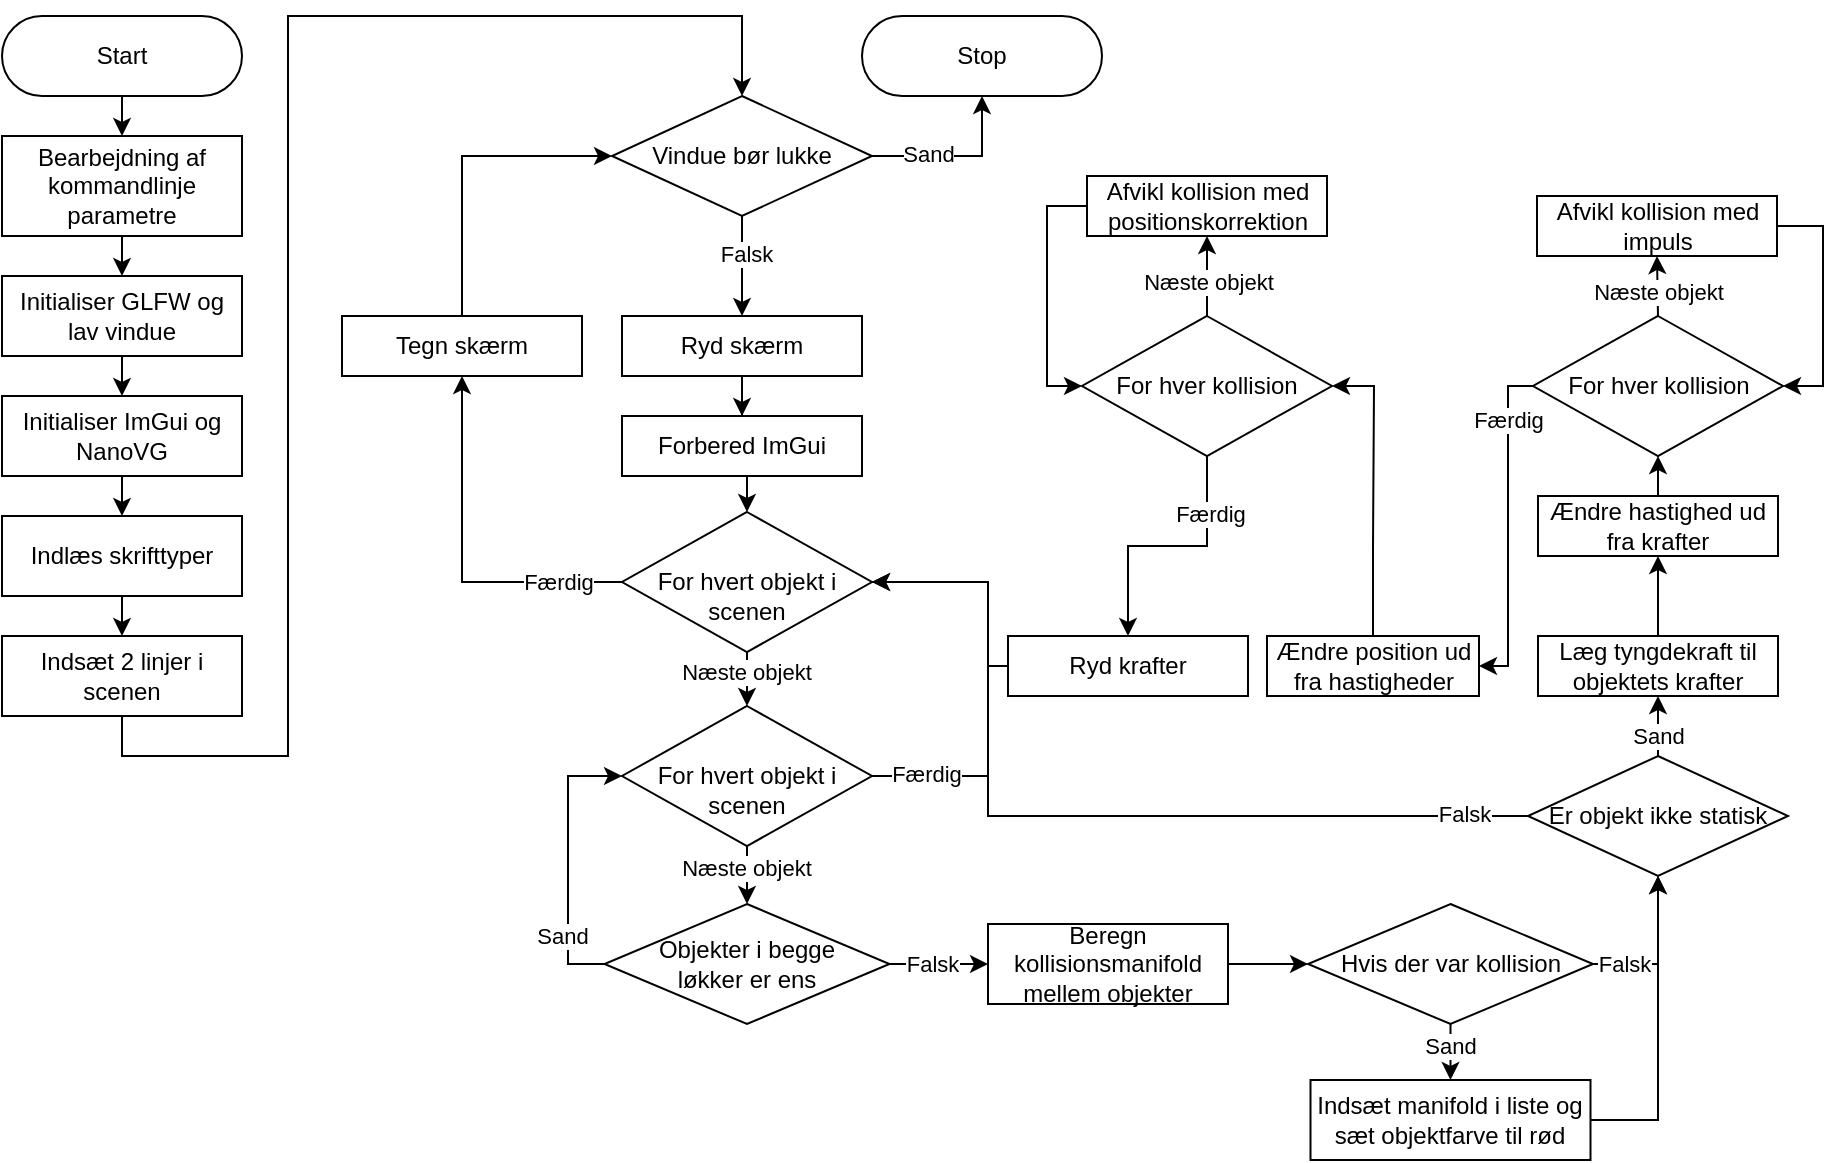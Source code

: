 <mxfile version="14.6.6" type="device"><diagram id="TThn65XxuS0SBs669zWF" name="Page-1"><mxGraphModel dx="1097" dy="860" grid="1" gridSize="10" guides="1" tooltips="1" connect="1" arrows="1" fold="1" page="1" pageScale="1" pageWidth="850" pageHeight="1100" math="0" shadow="0"><root><mxCell id="0"/><mxCell id="1" parent="0"/><mxCell id="Uj8sHksOgGlj0-psQkn8-1" style="edgeStyle=orthogonalEdgeStyle;rounded=0;orthogonalLoop=1;jettySize=auto;html=1;exitX=0.5;exitY=1;exitDx=0;exitDy=0;entryX=0.5;entryY=0;entryDx=0;entryDy=0;" parent="1" source="Uj8sHksOgGlj0-psQkn8-2" target="Uj8sHksOgGlj0-psQkn8-4" edge="1"><mxGeometry relative="1" as="geometry"/></mxCell><mxCell id="Uj8sHksOgGlj0-psQkn8-2" value="Start" style="rounded=1;whiteSpace=wrap;html=1;arcSize=50;" parent="1" vertex="1"><mxGeometry x="107" y="180" width="120" height="40" as="geometry"/></mxCell><mxCell id="Uj8sHksOgGlj0-psQkn8-3" style="edgeStyle=orthogonalEdgeStyle;rounded=0;orthogonalLoop=1;jettySize=auto;html=1;exitX=0.5;exitY=1;exitDx=0;exitDy=0;entryX=0.5;entryY=0;entryDx=0;entryDy=0;" parent="1" source="Uj8sHksOgGlj0-psQkn8-4" target="Uj8sHksOgGlj0-psQkn8-6" edge="1"><mxGeometry relative="1" as="geometry"/></mxCell><mxCell id="Uj8sHksOgGlj0-psQkn8-4" value="Bearbejdning af kommandlinje parametre" style="rounded=0;whiteSpace=wrap;html=1;" parent="1" vertex="1"><mxGeometry x="107" y="240" width="120" height="50" as="geometry"/></mxCell><mxCell id="Uj8sHksOgGlj0-psQkn8-5" style="edgeStyle=orthogonalEdgeStyle;rounded=0;orthogonalLoop=1;jettySize=auto;html=1;exitX=0.5;exitY=1;exitDx=0;exitDy=0;entryX=0.5;entryY=0;entryDx=0;entryDy=0;" parent="1" source="Uj8sHksOgGlj0-psQkn8-6" target="Uj8sHksOgGlj0-psQkn8-8" edge="1"><mxGeometry relative="1" as="geometry"/></mxCell><mxCell id="Uj8sHksOgGlj0-psQkn8-6" value="Initialiser GLFW og lav vindue" style="rounded=0;whiteSpace=wrap;html=1;" parent="1" vertex="1"><mxGeometry x="107" y="310" width="120" height="40" as="geometry"/></mxCell><mxCell id="Uj8sHksOgGlj0-psQkn8-7" style="edgeStyle=orthogonalEdgeStyle;rounded=0;orthogonalLoop=1;jettySize=auto;html=1;exitX=0.5;exitY=1;exitDx=0;exitDy=0;entryX=0.5;entryY=0;entryDx=0;entryDy=0;" parent="1" source="Uj8sHksOgGlj0-psQkn8-8" target="Uj8sHksOgGlj0-psQkn8-10" edge="1"><mxGeometry relative="1" as="geometry"/></mxCell><mxCell id="Uj8sHksOgGlj0-psQkn8-8" value="Initialiser ImGui og NanoVG" style="rounded=0;whiteSpace=wrap;html=1;" parent="1" vertex="1"><mxGeometry x="107" y="370" width="120" height="40" as="geometry"/></mxCell><mxCell id="Uj8sHksOgGlj0-psQkn8-9" style="edgeStyle=orthogonalEdgeStyle;rounded=0;orthogonalLoop=1;jettySize=auto;html=1;exitX=0.5;exitY=1;exitDx=0;exitDy=0;entryX=0.5;entryY=0;entryDx=0;entryDy=0;" parent="1" source="Uj8sHksOgGlj0-psQkn8-10" target="Uj8sHksOgGlj0-psQkn8-12" edge="1"><mxGeometry relative="1" as="geometry"/></mxCell><mxCell id="Uj8sHksOgGlj0-psQkn8-10" value="Indlæs skrifttyper" style="rounded=0;whiteSpace=wrap;html=1;" parent="1" vertex="1"><mxGeometry x="107" y="430" width="120" height="40" as="geometry"/></mxCell><mxCell id="Uj8sHksOgGlj0-psQkn8-11" style="edgeStyle=orthogonalEdgeStyle;rounded=0;orthogonalLoop=1;jettySize=auto;html=1;exitX=0.5;exitY=1;exitDx=0;exitDy=0;entryX=0.5;entryY=0;entryDx=0;entryDy=0;" parent="1" source="Uj8sHksOgGlj0-psQkn8-12" target="Uj8sHksOgGlj0-psQkn8-15" edge="1"><mxGeometry relative="1" as="geometry"><mxPoint x="370" y="220" as="targetPoint"/><Array as="points"><mxPoint x="167" y="550"/><mxPoint x="250" y="550"/><mxPoint x="250" y="180"/><mxPoint x="477" y="180"/></Array></mxGeometry></mxCell><mxCell id="Uj8sHksOgGlj0-psQkn8-12" value="Indsæt 2 linjer i scenen" style="rounded=0;whiteSpace=wrap;html=1;" parent="1" vertex="1"><mxGeometry x="107" y="490" width="120" height="40" as="geometry"/></mxCell><mxCell id="Uj8sHksOgGlj0-psQkn8-13" style="edgeStyle=orthogonalEdgeStyle;rounded=0;orthogonalLoop=1;jettySize=auto;html=1;exitX=0.5;exitY=1;exitDx=0;exitDy=0;" parent="1" source="Uj8sHksOgGlj0-psQkn8-15" edge="1"><mxGeometry relative="1" as="geometry"><mxPoint x="477" y="330" as="targetPoint"/></mxGeometry></mxCell><mxCell id="Uj8sHksOgGlj0-psQkn8-14" value="Falsk" style="edgeLabel;html=1;align=center;verticalAlign=middle;resizable=0;points=[];" parent="Uj8sHksOgGlj0-psQkn8-13" vertex="1" connectable="0"><mxGeometry x="-0.267" y="2" relative="1" as="geometry"><mxPoint as="offset"/></mxGeometry></mxCell><mxCell id="Uj8sHksOgGlj0-psQkn8-73" style="edgeStyle=orthogonalEdgeStyle;rounded=0;orthogonalLoop=1;jettySize=auto;html=1;exitX=1;exitY=0.5;exitDx=0;exitDy=0;entryX=0.5;entryY=1;entryDx=0;entryDy=0;" parent="1" source="Uj8sHksOgGlj0-psQkn8-15" target="Uj8sHksOgGlj0-psQkn8-72" edge="1"><mxGeometry relative="1" as="geometry"/></mxCell><mxCell id="Uj8sHksOgGlj0-psQkn8-74" value="Sand" style="edgeLabel;html=1;align=center;verticalAlign=middle;resizable=0;points=[];" parent="Uj8sHksOgGlj0-psQkn8-73" vertex="1" connectable="0"><mxGeometry x="-0.558" y="-1" relative="1" as="geometry"><mxPoint x="9" y="-2" as="offset"/></mxGeometry></mxCell><mxCell id="Uj8sHksOgGlj0-psQkn8-15" value="Vindue bør lukke" style="rhombus;whiteSpace=wrap;html=1;" parent="1" vertex="1"><mxGeometry x="412" y="220" width="130" height="60" as="geometry"/></mxCell><mxCell id="Uj8sHksOgGlj0-psQkn8-16" value="" style="edgeStyle=orthogonalEdgeStyle;rounded=0;orthogonalLoop=1;jettySize=auto;html=1;" parent="1" source="Uj8sHksOgGlj0-psQkn8-17" target="Uj8sHksOgGlj0-psQkn8-19" edge="1"><mxGeometry relative="1" as="geometry"/></mxCell><mxCell id="Uj8sHksOgGlj0-psQkn8-17" value="Ryd skærm" style="rounded=0;whiteSpace=wrap;html=1;" parent="1" vertex="1"><mxGeometry x="417" y="330" width="120" height="30" as="geometry"/></mxCell><mxCell id="Uj8sHksOgGlj0-psQkn8-18" style="edgeStyle=orthogonalEdgeStyle;rounded=0;orthogonalLoop=1;jettySize=auto;html=1;exitX=0.5;exitY=1;exitDx=0;exitDy=0;entryX=0.5;entryY=0;entryDx=0;entryDy=0;" parent="1" source="Uj8sHksOgGlj0-psQkn8-19" target="Uj8sHksOgGlj0-psQkn8-22" edge="1"><mxGeometry relative="1" as="geometry"/></mxCell><mxCell id="Uj8sHksOgGlj0-psQkn8-19" value="Forbered ImGui" style="rounded=0;whiteSpace=wrap;html=1;" parent="1" vertex="1"><mxGeometry x="417" y="380" width="120" height="30" as="geometry"/></mxCell><mxCell id="DkCRGvX-plGwZJI4U2A5-3" style="edgeStyle=orthogonalEdgeStyle;rounded=0;orthogonalLoop=1;jettySize=auto;html=1;exitX=0;exitY=0.5;exitDx=0;exitDy=0;entryX=0.5;entryY=1;entryDx=0;entryDy=0;" edge="1" parent="1" source="Uj8sHksOgGlj0-psQkn8-22" target="Uj8sHksOgGlj0-psQkn8-67"><mxGeometry relative="1" as="geometry"><mxPoint x="410" y="430" as="targetPoint"/></mxGeometry></mxCell><mxCell id="DkCRGvX-plGwZJI4U2A5-4" value="Færdig" style="edgeLabel;html=1;align=center;verticalAlign=middle;resizable=0;points=[];" vertex="1" connectable="0" parent="DkCRGvX-plGwZJI4U2A5-3"><mxGeometry x="0.023" relative="1" as="geometry"><mxPoint x="48" y="13" as="offset"/></mxGeometry></mxCell><mxCell id="DkCRGvX-plGwZJI4U2A5-10" style="edgeStyle=orthogonalEdgeStyle;rounded=0;orthogonalLoop=1;jettySize=auto;html=1;exitX=0.5;exitY=1;exitDx=0;exitDy=0;entryX=0.5;entryY=0;entryDx=0;entryDy=0;" edge="1" parent="1" source="Uj8sHksOgGlj0-psQkn8-22" target="Uj8sHksOgGlj0-psQkn8-27"><mxGeometry relative="1" as="geometry"/></mxCell><mxCell id="DkCRGvX-plGwZJI4U2A5-11" value="Næste objekt" style="edgeLabel;html=1;align=center;verticalAlign=middle;resizable=0;points=[];" vertex="1" connectable="0" parent="DkCRGvX-plGwZJI4U2A5-10"><mxGeometry x="-0.277" y="-1" relative="1" as="geometry"><mxPoint as="offset"/></mxGeometry></mxCell><mxCell id="Uj8sHksOgGlj0-psQkn8-22" value="&lt;br&gt;For hvert objekt i scenen" style="rhombus;whiteSpace=wrap;html=1;" parent="1" vertex="1"><mxGeometry x="417" y="428" width="125" height="70" as="geometry"/></mxCell><mxCell id="DkCRGvX-plGwZJI4U2A5-12" style="edgeStyle=orthogonalEdgeStyle;rounded=0;orthogonalLoop=1;jettySize=auto;html=1;exitX=1;exitY=0.5;exitDx=0;exitDy=0;entryX=1;entryY=0.5;entryDx=0;entryDy=0;" edge="1" parent="1" source="Uj8sHksOgGlj0-psQkn8-27" target="Uj8sHksOgGlj0-psQkn8-22"><mxGeometry relative="1" as="geometry"><Array as="points"><mxPoint x="600" y="560"/><mxPoint x="600" y="463"/></Array></mxGeometry></mxCell><mxCell id="DkCRGvX-plGwZJI4U2A5-13" value="Færdig" style="edgeLabel;html=1;align=center;verticalAlign=middle;resizable=0;points=[];" vertex="1" connectable="0" parent="DkCRGvX-plGwZJI4U2A5-12"><mxGeometry x="-0.696" y="2" relative="1" as="geometry"><mxPoint x="-6" y="1" as="offset"/></mxGeometry></mxCell><mxCell id="DkCRGvX-plGwZJI4U2A5-14" style="edgeStyle=orthogonalEdgeStyle;rounded=0;orthogonalLoop=1;jettySize=auto;html=1;exitX=0.5;exitY=1;exitDx=0;exitDy=0;entryX=0.5;entryY=0;entryDx=0;entryDy=0;" edge="1" parent="1" source="Uj8sHksOgGlj0-psQkn8-27" target="Uj8sHksOgGlj0-psQkn8-32"><mxGeometry relative="1" as="geometry"/></mxCell><mxCell id="DkCRGvX-plGwZJI4U2A5-15" value="Næste objekt" style="edgeLabel;html=1;align=center;verticalAlign=middle;resizable=0;points=[];" vertex="1" connectable="0" parent="DkCRGvX-plGwZJI4U2A5-14"><mxGeometry x="-0.626" y="-1" relative="1" as="geometry"><mxPoint y="5" as="offset"/></mxGeometry></mxCell><mxCell id="Uj8sHksOgGlj0-psQkn8-27" value="&lt;br&gt;For hvert objekt i scenen" style="rhombus;whiteSpace=wrap;html=1;" parent="1" vertex="1"><mxGeometry x="417" y="525" width="125" height="70" as="geometry"/></mxCell><mxCell id="Uj8sHksOgGlj0-psQkn8-28" style="edgeStyle=orthogonalEdgeStyle;rounded=0;orthogonalLoop=1;jettySize=auto;html=1;exitX=0;exitY=0.5;exitDx=0;exitDy=0;entryX=0;entryY=0.5;entryDx=0;entryDy=0;" parent="1" source="Uj8sHksOgGlj0-psQkn8-32" target="Uj8sHksOgGlj0-psQkn8-27" edge="1"><mxGeometry relative="1" as="geometry"><Array as="points"><mxPoint x="390" y="654"/><mxPoint x="390" y="560"/></Array><mxPoint x="738" y="415" as="targetPoint"/></mxGeometry></mxCell><mxCell id="Uj8sHksOgGlj0-psQkn8-29" value="Sand" style="edgeLabel;html=1;align=center;verticalAlign=middle;resizable=0;points=[];" parent="Uj8sHksOgGlj0-psQkn8-28" vertex="1" connectable="0"><mxGeometry x="-0.529" y="3" relative="1" as="geometry"><mxPoint as="offset"/></mxGeometry></mxCell><mxCell id="Uj8sHksOgGlj0-psQkn8-30" style="edgeStyle=orthogonalEdgeStyle;rounded=0;orthogonalLoop=1;jettySize=auto;html=1;exitX=1;exitY=0.5;exitDx=0;exitDy=0;entryX=0;entryY=0.5;entryDx=0;entryDy=0;" parent="1" source="Uj8sHksOgGlj0-psQkn8-32" edge="1" target="Uj8sHksOgGlj0-psQkn8-34"><mxGeometry relative="1" as="geometry"><mxPoint x="810" y="634" as="targetPoint"/></mxGeometry></mxCell><mxCell id="Uj8sHksOgGlj0-psQkn8-31" value="Falsk" style="edgeLabel;html=1;align=center;verticalAlign=middle;resizable=0;points=[];" parent="Uj8sHksOgGlj0-psQkn8-30" vertex="1" connectable="0"><mxGeometry x="-0.23" y="1" relative="1" as="geometry"><mxPoint x="2" y="1" as="offset"/></mxGeometry></mxCell><mxCell id="Uj8sHksOgGlj0-psQkn8-32" value="Objekter i begge &lt;br&gt;løkker er ens" style="rhombus;whiteSpace=wrap;html=1;" parent="1" vertex="1"><mxGeometry x="408.25" y="624" width="142.5" height="60" as="geometry"/></mxCell><mxCell id="Uj8sHksOgGlj0-psQkn8-33" style="edgeStyle=orthogonalEdgeStyle;rounded=0;orthogonalLoop=1;jettySize=auto;html=1;exitX=1;exitY=0.5;exitDx=0;exitDy=0;entryX=0;entryY=0.5;entryDx=0;entryDy=0;" parent="1" source="Uj8sHksOgGlj0-psQkn8-34" edge="1" target="Uj8sHksOgGlj0-psQkn8-39"><mxGeometry relative="1" as="geometry"><mxPoint x="809.5" y="714" as="targetPoint"/></mxGeometry></mxCell><mxCell id="Uj8sHksOgGlj0-psQkn8-34" value="Beregn kollisionsmanifold mellem objekter" style="rounded=0;whiteSpace=wrap;html=1;" parent="1" vertex="1"><mxGeometry x="600" y="634" width="120" height="40" as="geometry"/></mxCell><mxCell id="Uj8sHksOgGlj0-psQkn8-35" style="edgeStyle=orthogonalEdgeStyle;rounded=0;orthogonalLoop=1;jettySize=auto;html=1;exitX=0.5;exitY=1;exitDx=0;exitDy=0;entryX=0.5;entryY=0;entryDx=0;entryDy=0;" parent="1" source="Uj8sHksOgGlj0-psQkn8-39" edge="1" target="Uj8sHksOgGlj0-psQkn8-41"><mxGeometry relative="1" as="geometry"><mxPoint x="809.5" y="814" as="targetPoint"/></mxGeometry></mxCell><mxCell id="Uj8sHksOgGlj0-psQkn8-36" value="Sand" style="edgeLabel;html=1;align=center;verticalAlign=middle;resizable=0;points=[];" parent="Uj8sHksOgGlj0-psQkn8-35" vertex="1" connectable="0"><mxGeometry x="-0.25" y="-1" relative="1" as="geometry"><mxPoint as="offset"/></mxGeometry></mxCell><mxCell id="DkCRGvX-plGwZJI4U2A5-49" style="edgeStyle=orthogonalEdgeStyle;rounded=0;orthogonalLoop=1;jettySize=auto;html=1;exitX=1;exitY=0.5;exitDx=0;exitDy=0;entryX=0.5;entryY=1;entryDx=0;entryDy=0;" edge="1" parent="1" source="Uj8sHksOgGlj0-psQkn8-39" target="DkCRGvX-plGwZJI4U2A5-51"><mxGeometry relative="1" as="geometry"><mxPoint x="940" y="610.0" as="targetPoint"/></mxGeometry></mxCell><mxCell id="DkCRGvX-plGwZJI4U2A5-52" value="Falsk" style="edgeLabel;html=1;align=center;verticalAlign=middle;resizable=0;points=[];" vertex="1" connectable="0" parent="DkCRGvX-plGwZJI4U2A5-49"><mxGeometry x="-0.609" relative="1" as="geometry"><mxPoint as="offset"/></mxGeometry></mxCell><mxCell id="Uj8sHksOgGlj0-psQkn8-39" value="Hvis der var kollision" style="rhombus;whiteSpace=wrap;html=1;" parent="1" vertex="1"><mxGeometry x="760" y="624" width="142.5" height="60" as="geometry"/></mxCell><mxCell id="DkCRGvX-plGwZJI4U2A5-50" style="edgeStyle=orthogonalEdgeStyle;rounded=0;orthogonalLoop=1;jettySize=auto;html=1;exitX=1;exitY=0.5;exitDx=0;exitDy=0;entryX=0.5;entryY=1;entryDx=0;entryDy=0;" edge="1" parent="1" source="Uj8sHksOgGlj0-psQkn8-41" target="DkCRGvX-plGwZJI4U2A5-51"><mxGeometry relative="1" as="geometry"><mxPoint x="940" y="610" as="targetPoint"/></mxGeometry></mxCell><mxCell id="Uj8sHksOgGlj0-psQkn8-41" value="Indsæt manifold i liste og sæt objektfarve til rød" style="rounded=0;whiteSpace=wrap;html=1;" parent="1" vertex="1"><mxGeometry x="761.25" y="712" width="140" height="40" as="geometry"/></mxCell><mxCell id="DkCRGvX-plGwZJI4U2A5-16" style="edgeStyle=orthogonalEdgeStyle;rounded=0;orthogonalLoop=1;jettySize=auto;html=1;exitX=0;exitY=0.5;exitDx=0;exitDy=0;entryX=1;entryY=0.5;entryDx=0;entryDy=0;startArrow=none;" edge="1" parent="1" source="DkCRGvX-plGwZJI4U2A5-42" target="Uj8sHksOgGlj0-psQkn8-22"><mxGeometry relative="1" as="geometry"><mxPoint x="893.75" y="580" as="sourcePoint"/><Array as="points"><mxPoint x="600" y="505"/><mxPoint x="600" y="463"/></Array></mxGeometry></mxCell><mxCell id="DkCRGvX-plGwZJI4U2A5-23" style="edgeStyle=orthogonalEdgeStyle;rounded=0;orthogonalLoop=1;jettySize=auto;html=1;exitX=0.5;exitY=0;exitDx=0;exitDy=0;entryX=0.5;entryY=1;entryDx=0;entryDy=0;" edge="1" parent="1" source="DkCRGvX-plGwZJI4U2A5-51" target="DkCRGvX-plGwZJI4U2A5-20"><mxGeometry relative="1" as="geometry"><mxPoint x="958.75" y="550" as="sourcePoint"/></mxGeometry></mxCell><mxCell id="DkCRGvX-plGwZJI4U2A5-24" value="Sand" style="edgeLabel;html=1;align=center;verticalAlign=middle;resizable=0;points=[];" vertex="1" connectable="0" parent="DkCRGvX-plGwZJI4U2A5-23"><mxGeometry x="-0.848" y="-1" relative="1" as="geometry"><mxPoint x="-1" y="-8" as="offset"/></mxGeometry></mxCell><mxCell id="Uj8sHksOgGlj0-psQkn8-70" style="edgeStyle=orthogonalEdgeStyle;rounded=0;orthogonalLoop=1;jettySize=auto;html=1;exitX=0.5;exitY=0;exitDx=0;exitDy=0;entryX=0;entryY=0.5;entryDx=0;entryDy=0;" parent="1" source="Uj8sHksOgGlj0-psQkn8-67" target="Uj8sHksOgGlj0-psQkn8-15" edge="1"><mxGeometry relative="1" as="geometry"><Array as="points"><mxPoint x="337" y="250"/></Array></mxGeometry></mxCell><mxCell id="Uj8sHksOgGlj0-psQkn8-67" value="Tegn skærm" style="rounded=0;whiteSpace=wrap;html=1;" parent="1" vertex="1"><mxGeometry x="277" y="330" width="120" height="30" as="geometry"/></mxCell><mxCell id="Uj8sHksOgGlj0-psQkn8-72" value="Stop" style="rounded=1;whiteSpace=wrap;html=1;arcSize=50;" parent="1" vertex="1"><mxGeometry x="537" y="180" width="120" height="40" as="geometry"/></mxCell><mxCell id="DkCRGvX-plGwZJI4U2A5-26" style="edgeStyle=orthogonalEdgeStyle;rounded=0;orthogonalLoop=1;jettySize=auto;html=1;exitX=0.5;exitY=0;exitDx=0;exitDy=0;entryX=0.5;entryY=1;entryDx=0;entryDy=0;" edge="1" parent="1" source="DkCRGvX-plGwZJI4U2A5-20" target="DkCRGvX-plGwZJI4U2A5-25"><mxGeometry relative="1" as="geometry"/></mxCell><mxCell id="DkCRGvX-plGwZJI4U2A5-20" value="Læg tyngdekraft til objektets krafter" style="rounded=0;whiteSpace=wrap;html=1;" vertex="1" parent="1"><mxGeometry x="875" y="490" width="120" height="30" as="geometry"/></mxCell><mxCell id="DkCRGvX-plGwZJI4U2A5-28" style="edgeStyle=orthogonalEdgeStyle;rounded=0;orthogonalLoop=1;jettySize=auto;html=1;exitX=0.5;exitY=0;exitDx=0;exitDy=0;entryX=0.5;entryY=1;entryDx=0;entryDy=0;" edge="1" parent="1" source="DkCRGvX-plGwZJI4U2A5-25" target="DkCRGvX-plGwZJI4U2A5-27"><mxGeometry relative="1" as="geometry"/></mxCell><mxCell id="DkCRGvX-plGwZJI4U2A5-25" value="Ændre hastighed ud fra krafter" style="rounded=0;whiteSpace=wrap;html=1;" vertex="1" parent="1"><mxGeometry x="875" y="420" width="120" height="30" as="geometry"/></mxCell><mxCell id="DkCRGvX-plGwZJI4U2A5-30" style="edgeStyle=orthogonalEdgeStyle;rounded=0;orthogonalLoop=1;jettySize=auto;html=1;exitX=0.5;exitY=0;exitDx=0;exitDy=0;entryX=0.5;entryY=1;entryDx=0;entryDy=0;" edge="1" parent="1" source="DkCRGvX-plGwZJI4U2A5-27" target="DkCRGvX-plGwZJI4U2A5-29"><mxGeometry relative="1" as="geometry"/></mxCell><mxCell id="DkCRGvX-plGwZJI4U2A5-31" value="Næste objekt" style="edgeLabel;html=1;align=center;verticalAlign=middle;resizable=0;points=[];" vertex="1" connectable="0" parent="DkCRGvX-plGwZJI4U2A5-30"><mxGeometry x="-0.143" relative="1" as="geometry"><mxPoint as="offset"/></mxGeometry></mxCell><mxCell id="DkCRGvX-plGwZJI4U2A5-40" style="edgeStyle=orthogonalEdgeStyle;rounded=0;orthogonalLoop=1;jettySize=auto;html=1;exitX=0;exitY=0.5;exitDx=0;exitDy=0;entryX=1;entryY=0.5;entryDx=0;entryDy=0;" edge="1" parent="1" source="DkCRGvX-plGwZJI4U2A5-27" target="DkCRGvX-plGwZJI4U2A5-53"><mxGeometry relative="1" as="geometry"><mxPoint x="810" y="365" as="targetPoint"/><Array as="points"><mxPoint x="860" y="365"/><mxPoint x="860" y="505"/></Array></mxGeometry></mxCell><mxCell id="DkCRGvX-plGwZJI4U2A5-41" value="Færdig" style="edgeLabel;html=1;align=center;verticalAlign=middle;resizable=0;points=[];" vertex="1" connectable="0" parent="DkCRGvX-plGwZJI4U2A5-40"><mxGeometry x="-0.077" y="1" relative="1" as="geometry"><mxPoint x="-1" y="-48" as="offset"/></mxGeometry></mxCell><mxCell id="DkCRGvX-plGwZJI4U2A5-27" value="For hver kollision" style="rhombus;whiteSpace=wrap;html=1;" vertex="1" parent="1"><mxGeometry x="872.5" y="330" width="125" height="70" as="geometry"/></mxCell><mxCell id="DkCRGvX-plGwZJI4U2A5-32" style="edgeStyle=orthogonalEdgeStyle;rounded=0;orthogonalLoop=1;jettySize=auto;html=1;exitX=1;exitY=0.5;exitDx=0;exitDy=0;entryX=1;entryY=0.5;entryDx=0;entryDy=0;" edge="1" parent="1" source="DkCRGvX-plGwZJI4U2A5-29" target="DkCRGvX-plGwZJI4U2A5-27"><mxGeometry relative="1" as="geometry"/></mxCell><mxCell id="DkCRGvX-plGwZJI4U2A5-29" value="Afvikl kollision med impuls" style="rounded=0;whiteSpace=wrap;html=1;" vertex="1" parent="1"><mxGeometry x="874.5" y="270" width="120" height="30" as="geometry"/></mxCell><mxCell id="DkCRGvX-plGwZJI4U2A5-34" style="edgeStyle=orthogonalEdgeStyle;rounded=0;orthogonalLoop=1;jettySize=auto;html=1;exitX=0.5;exitY=0;exitDx=0;exitDy=0;entryX=0.5;entryY=1;entryDx=0;entryDy=0;" edge="1" parent="1" source="DkCRGvX-plGwZJI4U2A5-36" target="DkCRGvX-plGwZJI4U2A5-38"><mxGeometry relative="1" as="geometry"/></mxCell><mxCell id="DkCRGvX-plGwZJI4U2A5-35" value="Næste objekt" style="edgeLabel;html=1;align=center;verticalAlign=middle;resizable=0;points=[];" vertex="1" connectable="0" parent="DkCRGvX-plGwZJI4U2A5-34"><mxGeometry x="-0.143" relative="1" as="geometry"><mxPoint as="offset"/></mxGeometry></mxCell><mxCell id="DkCRGvX-plGwZJI4U2A5-43" style="edgeStyle=orthogonalEdgeStyle;rounded=0;orthogonalLoop=1;jettySize=auto;html=1;exitX=0.5;exitY=1;exitDx=0;exitDy=0;entryX=0.5;entryY=0;entryDx=0;entryDy=0;" edge="1" parent="1" source="DkCRGvX-plGwZJI4U2A5-36" target="DkCRGvX-plGwZJI4U2A5-42"><mxGeometry relative="1" as="geometry"/></mxCell><mxCell id="DkCRGvX-plGwZJI4U2A5-44" value="Færdig" style="edgeLabel;html=1;align=center;verticalAlign=middle;resizable=0;points=[];" vertex="1" connectable="0" parent="DkCRGvX-plGwZJI4U2A5-43"><mxGeometry x="-0.64" y="1" relative="1" as="geometry"><mxPoint y="5" as="offset"/></mxGeometry></mxCell><mxCell id="DkCRGvX-plGwZJI4U2A5-36" value="For hver kollision" style="rhombus;whiteSpace=wrap;html=1;" vertex="1" parent="1"><mxGeometry x="647" y="330" width="125" height="70" as="geometry"/></mxCell><mxCell id="DkCRGvX-plGwZJI4U2A5-39" style="edgeStyle=orthogonalEdgeStyle;rounded=0;orthogonalLoop=1;jettySize=auto;html=1;exitX=0;exitY=0.5;exitDx=0;exitDy=0;entryX=0;entryY=0.5;entryDx=0;entryDy=0;" edge="1" parent="1" source="DkCRGvX-plGwZJI4U2A5-38" target="DkCRGvX-plGwZJI4U2A5-36"><mxGeometry relative="1" as="geometry"/></mxCell><mxCell id="DkCRGvX-plGwZJI4U2A5-38" value="Afvikl kollision med positionskorrektion" style="rounded=0;whiteSpace=wrap;html=1;" vertex="1" parent="1"><mxGeometry x="649.5" y="260" width="120" height="30" as="geometry"/></mxCell><mxCell id="DkCRGvX-plGwZJI4U2A5-51" value="Er objekt ikke statisk" style="rhombus;whiteSpace=wrap;html=1;" vertex="1" parent="1"><mxGeometry x="870" y="550" width="130" height="60" as="geometry"/></mxCell><mxCell id="DkCRGvX-plGwZJI4U2A5-58" style="edgeStyle=orthogonalEdgeStyle;rounded=0;orthogonalLoop=1;jettySize=auto;html=1;exitX=0.5;exitY=0;exitDx=0;exitDy=0;entryX=1;entryY=0.5;entryDx=0;entryDy=0;" edge="1" parent="1" source="DkCRGvX-plGwZJI4U2A5-53" target="DkCRGvX-plGwZJI4U2A5-36"><mxGeometry relative="1" as="geometry"><Array as="points"><mxPoint x="793" y="445"/><mxPoint x="793" y="365"/></Array></mxGeometry></mxCell><mxCell id="DkCRGvX-plGwZJI4U2A5-53" value="Ændre position ud fra hastigheder" style="rounded=0;whiteSpace=wrap;html=1;" vertex="1" parent="1"><mxGeometry x="739.5" y="490" width="106" height="30" as="geometry"/></mxCell><mxCell id="DkCRGvX-plGwZJI4U2A5-42" value="Ryd krafter" style="rounded=0;whiteSpace=wrap;html=1;" vertex="1" parent="1"><mxGeometry x="610" y="490" width="120" height="30" as="geometry"/></mxCell><mxCell id="DkCRGvX-plGwZJI4U2A5-55" value="" style="edgeStyle=orthogonalEdgeStyle;rounded=0;orthogonalLoop=1;jettySize=auto;html=1;exitX=0;exitY=0.5;exitDx=0;exitDy=0;entryX=1;entryY=0.5;entryDx=0;entryDy=0;endArrow=none;" edge="1" parent="1" source="DkCRGvX-plGwZJI4U2A5-51" target="Uj8sHksOgGlj0-psQkn8-22"><mxGeometry relative="1" as="geometry"><mxPoint x="870" y="580" as="sourcePoint"/><mxPoint x="542" y="463" as="targetPoint"/><Array as="points"><mxPoint x="600" y="580"/><mxPoint x="600" y="463"/></Array></mxGeometry></mxCell><mxCell id="DkCRGvX-plGwZJI4U2A5-56" value="Falsk" style="edgeLabel;html=1;align=center;verticalAlign=middle;resizable=0;points=[];" vertex="1" connectable="0" parent="DkCRGvX-plGwZJI4U2A5-55"><mxGeometry x="-0.873" y="1" relative="1" as="geometry"><mxPoint x="-4" y="-2" as="offset"/></mxGeometry></mxCell></root></mxGraphModel></diagram></mxfile>
